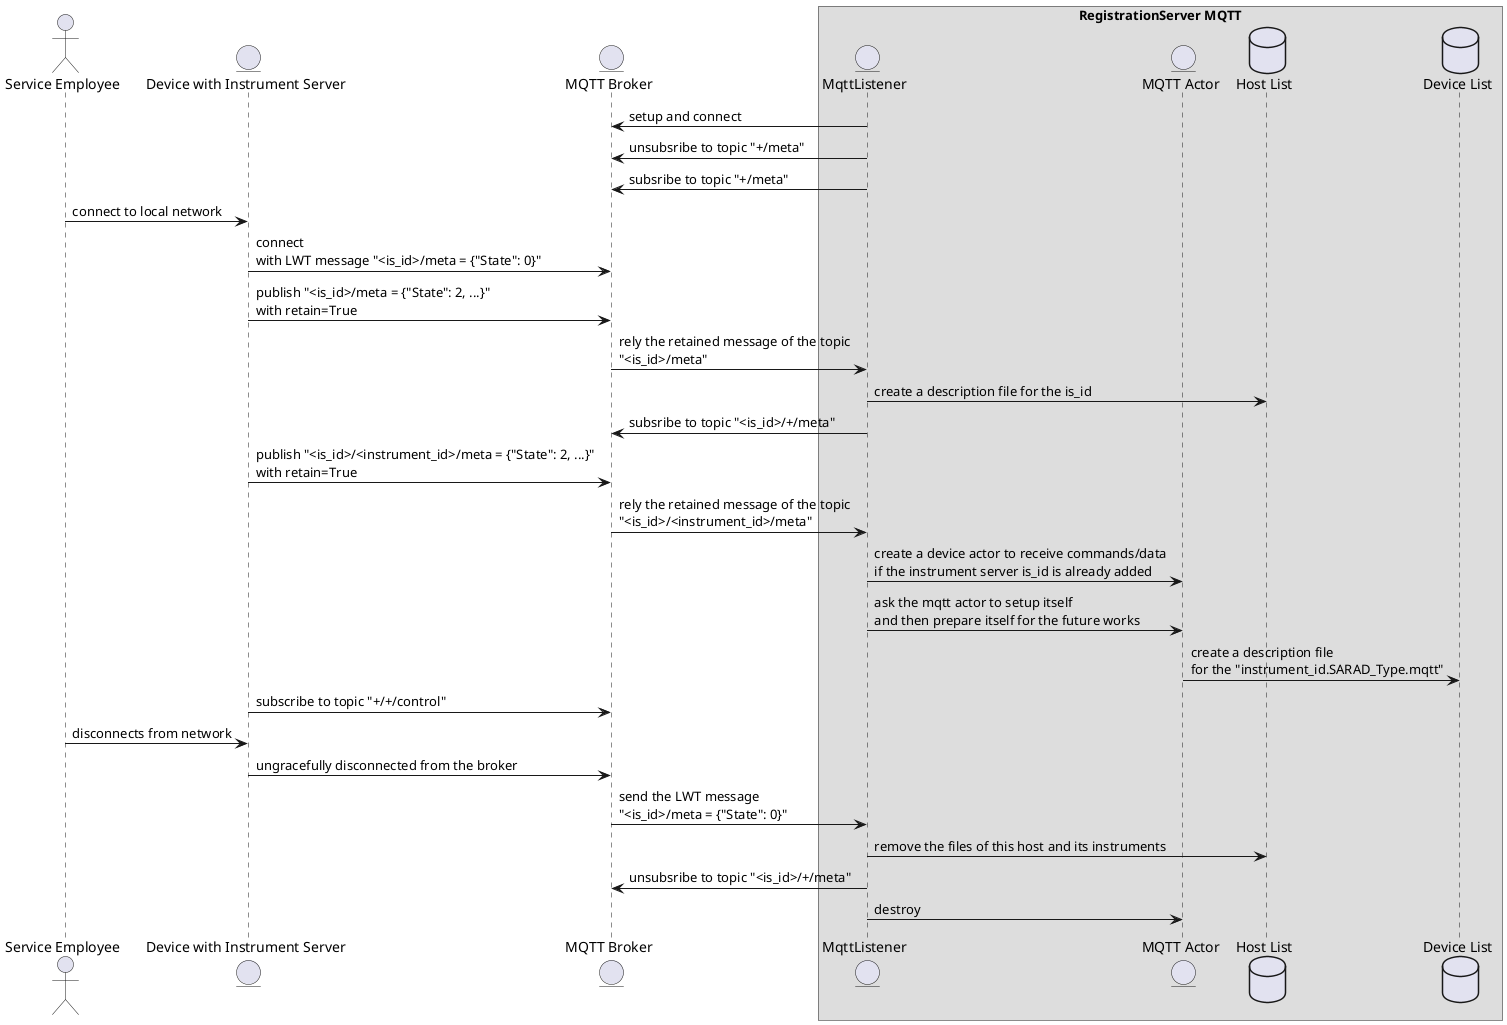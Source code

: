 @startuml
actor "Service Employee" as user
entity "Device with Instrument Server" as is_mqtt
entity "MQTT Broker" as broker
box "RegistrationServer MQTT"
entity "MqttListener" as listener
entity "MQTT Actor" as mqtt_actor
database "Host List" as h_list
database "Device List" as d_list
end box
listener -> broker : setup and connect
listener -> broker : unsubsribe to topic "+/meta"
listener -> broker : subsribe to topic "+/meta"
user -> is_mqtt : connect to local network
is_mqtt -> broker : connect\nwith LWT message "<is_id>/meta = {"State": 0}"
is_mqtt -> broker : publish "<is_id>/meta = {"State": 2, ...}"\nwith retain=True
broker -> listener : rely the retained message of the topic\n"<is_id>/meta"
listener -> h_list : create a description file for the is_id
listener -> broker : subsribe to topic "<is_id>/+/meta"
is_mqtt -> broker : publish "<is_id>/<instrument_id>/meta = {"State": 2, ...}"\nwith retain=True
broker -> listener : rely the retained message of the topic\n"<is_id>/<instrument_id>/meta"
listener -> mqtt_actor : create a device actor to receive commands/data\nif the instrument server is_id is already added
listener -> mqtt_actor : ask the mqtt actor to setup itself\nand then prepare itself for the future works
mqtt_actor -> d_list : create a description file\nfor the "instrument_id.SARAD_Type.mqtt"
is_mqtt -> broker : subscribe to topic "+/+/control"
user -> is_mqtt : disconnects from network
is_mqtt -> broker : ungracefully disconnected from the broker
broker -> listener : send the LWT message\n"<is_id>/meta = {"State": 0}"
listener -> h_list : remove the files of this host and its instruments
listener -> broker : unsubsribe to topic "<is_id>/+/meta"
listener -> mqtt_actor: destroy
@enduml
